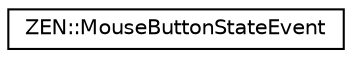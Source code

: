 digraph "Graphical Class Hierarchy"
{
 // LATEX_PDF_SIZE
  edge [fontname="Helvetica",fontsize="10",labelfontname="Helvetica",labelfontsize="10"];
  node [fontname="Helvetica",fontsize="10",shape=record];
  rankdir="LR";
  Node0 [label="ZEN::MouseButtonStateEvent",height=0.2,width=0.4,color="black", fillcolor="white", style="filled",URL="$structZEN_1_1MouseButtonStateEvent.html",tooltip=" "];
}
